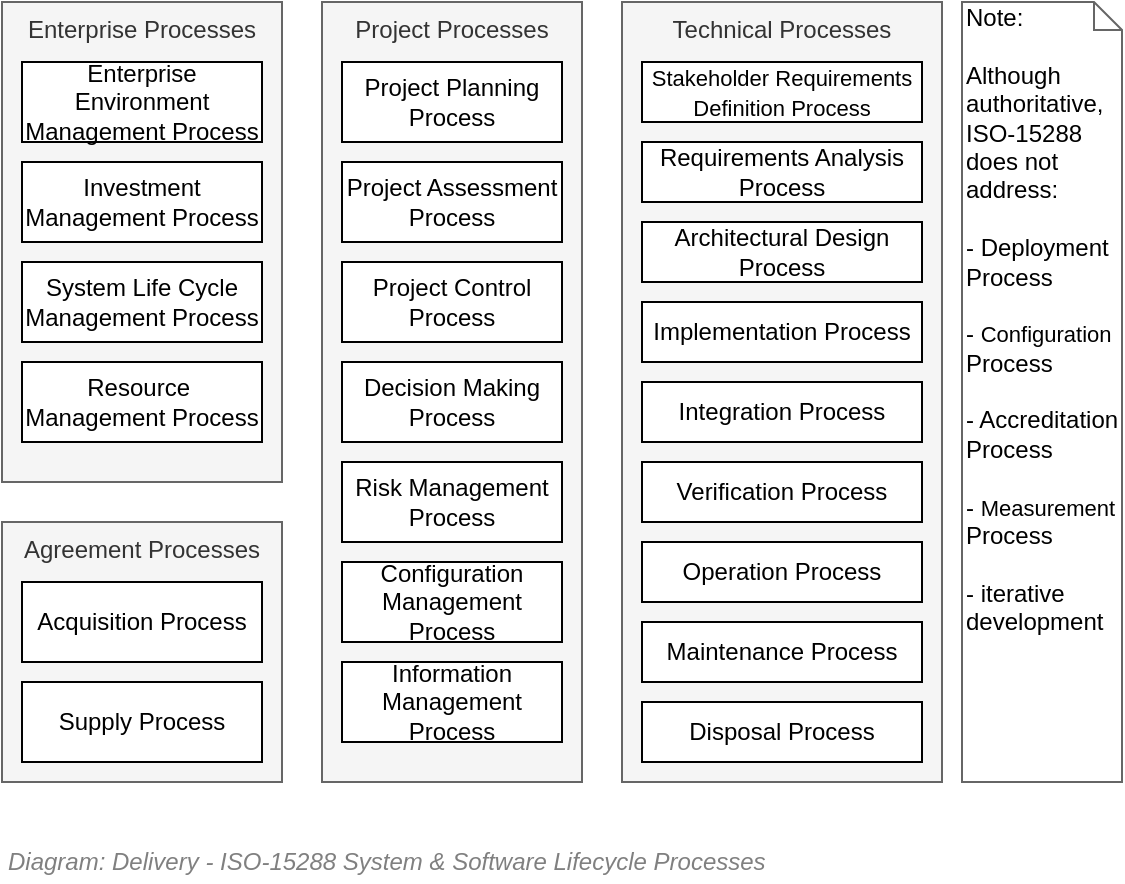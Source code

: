 <mxfile compressed="false" version="17.5.0" type="google">
  <diagram id="3J_TZWceDwHi-i7bHZRm" name="ISO-15288">
    <mxGraphModel grid="1" page="1" gridSize="10" guides="1" tooltips="1" connect="1" arrows="1" fold="1" pageScale="1" pageWidth="827" pageHeight="1169" math="0" shadow="0">
      <root>
        <mxCell id="i_HvpIMTSp6FbQCDcVzw-0" />
        <mxCell id="i_HvpIMTSp6FbQCDcVzw-1" parent="i_HvpIMTSp6FbQCDcVzw-0" />
        <mxCell id="i_HvpIMTSp6FbQCDcVzw-2" value="Enterprise Processes" style="rounded=0;whiteSpace=wrap;html=1;strokeColor=#666666;fillColor=#f5f5f5;align=center;container=1;collapsible=0;verticalAlign=top;recursiveResize=0;fontColor=#333333;" vertex="1" parent="i_HvpIMTSp6FbQCDcVzw-1">
          <mxGeometry x="120" y="200" width="140" height="240" as="geometry" />
        </mxCell>
        <mxCell id="i_HvpIMTSp6FbQCDcVzw-3" value="Enterprise Environment Management Process" style="rounded=0;whiteSpace=wrap;html=1;align=center;" vertex="1" parent="i_HvpIMTSp6FbQCDcVzw-2">
          <mxGeometry x="10" y="30" width="120" height="40" as="geometry" />
        </mxCell>
        <mxCell id="i_HvpIMTSp6FbQCDcVzw-4" value="Investment &lt;br&gt;Management Process" style="rounded=0;whiteSpace=wrap;html=1;align=center;" vertex="1" parent="i_HvpIMTSp6FbQCDcVzw-2">
          <mxGeometry x="10" y="80" width="120" height="40" as="geometry" />
        </mxCell>
        <mxCell id="i_HvpIMTSp6FbQCDcVzw-5" value="System Life Cycle &lt;br&gt;Management Process" style="rounded=0;whiteSpace=wrap;html=1;align=center;" vertex="1" parent="i_HvpIMTSp6FbQCDcVzw-2">
          <mxGeometry x="10" y="130" width="120" height="40" as="geometry" />
        </mxCell>
        <mxCell id="i_HvpIMTSp6FbQCDcVzw-6" value="Resource&amp;nbsp;&lt;br&gt;Management Process" style="rounded=0;whiteSpace=wrap;html=1;align=center;recursiveResize=0;" vertex="1" parent="i_HvpIMTSp6FbQCDcVzw-2">
          <mxGeometry x="10" y="180" width="120" height="40" as="geometry" />
        </mxCell>
        <mxCell id="i_HvpIMTSp6FbQCDcVzw-7" value="Project Processes" style="rounded=0;whiteSpace=wrap;html=1;strokeColor=#666666;fillColor=#f5f5f5;align=center;container=1;collapsible=0;verticalAlign=top;recursiveResize=0;fontColor=#333333;" vertex="1" parent="i_HvpIMTSp6FbQCDcVzw-1">
          <mxGeometry x="280" y="200" width="130" height="390" as="geometry" />
        </mxCell>
        <mxCell id="i_HvpIMTSp6FbQCDcVzw-8" value="Project Planning Process" style="rounded=0;whiteSpace=wrap;html=1;align=center;" vertex="1" parent="i_HvpIMTSp6FbQCDcVzw-7">
          <mxGeometry x="10" y="30" width="110" height="40" as="geometry" />
        </mxCell>
        <mxCell id="i_HvpIMTSp6FbQCDcVzw-9" value="Project Assessment Process" style="rounded=0;whiteSpace=wrap;html=1;align=center;" vertex="1" parent="i_HvpIMTSp6FbQCDcVzw-7">
          <mxGeometry x="10" y="80" width="110" height="40" as="geometry" />
        </mxCell>
        <mxCell id="i_HvpIMTSp6FbQCDcVzw-10" value="Project Control Process" style="rounded=0;whiteSpace=wrap;html=1;align=center;" vertex="1" parent="i_HvpIMTSp6FbQCDcVzw-7">
          <mxGeometry x="10" y="130" width="110" height="40" as="geometry" />
        </mxCell>
        <mxCell id="i_HvpIMTSp6FbQCDcVzw-11" value="Decision Making Process" style="rounded=0;whiteSpace=wrap;html=1;align=center;" vertex="1" parent="i_HvpIMTSp6FbQCDcVzw-7">
          <mxGeometry x="10" y="180" width="110" height="40" as="geometry" />
        </mxCell>
        <mxCell id="i_HvpIMTSp6FbQCDcVzw-12" value="Risk Management Process" style="rounded=0;whiteSpace=wrap;html=1;align=center;" vertex="1" parent="i_HvpIMTSp6FbQCDcVzw-7">
          <mxGeometry x="10" y="230" width="110" height="40" as="geometry" />
        </mxCell>
        <mxCell id="i_HvpIMTSp6FbQCDcVzw-13" value="Configuration Management Process" style="rounded=0;whiteSpace=wrap;html=1;align=center;" vertex="1" parent="i_HvpIMTSp6FbQCDcVzw-7">
          <mxGeometry x="10" y="280" width="110" height="40" as="geometry" />
        </mxCell>
        <mxCell id="i_HvpIMTSp6FbQCDcVzw-14" value="Information Management Process" style="rounded=0;whiteSpace=wrap;html=1;align=center;" vertex="1" parent="i_HvpIMTSp6FbQCDcVzw-7">
          <mxGeometry x="10" y="330" width="110" height="40" as="geometry" />
        </mxCell>
        <mxCell id="i_HvpIMTSp6FbQCDcVzw-15" value="Agreement Processes" style="rounded=0;whiteSpace=wrap;html=1;strokeColor=#666666;fillColor=#f5f5f5;align=center;container=1;collapsible=0;verticalAlign=top;recursiveResize=0;fontColor=#333333;" vertex="1" parent="i_HvpIMTSp6FbQCDcVzw-1">
          <mxGeometry x="120" y="460" width="140" height="130" as="geometry" />
        </mxCell>
        <mxCell id="i_HvpIMTSp6FbQCDcVzw-16" value="Acquisition Process" style="rounded=0;whiteSpace=wrap;html=1;align=center;" vertex="1" parent="i_HvpIMTSp6FbQCDcVzw-15">
          <mxGeometry x="10" y="30" width="120" height="40" as="geometry" />
        </mxCell>
        <mxCell id="i_HvpIMTSp6FbQCDcVzw-17" value="Supply Process" style="rounded=0;whiteSpace=wrap;html=1;align=center;" vertex="1" parent="i_HvpIMTSp6FbQCDcVzw-15">
          <mxGeometry x="10" y="80" width="120" height="40" as="geometry" />
        </mxCell>
        <mxCell id="i_HvpIMTSp6FbQCDcVzw-18" value="Technical Processes" style="rounded=0;whiteSpace=wrap;html=1;strokeColor=#666666;fillColor=#f5f5f5;align=center;container=1;collapsible=0;verticalAlign=top;recursiveResize=0;fontColor=#333333;" vertex="1" parent="i_HvpIMTSp6FbQCDcVzw-1">
          <mxGeometry x="430" y="200" width="160" height="390" as="geometry" />
        </mxCell>
        <mxCell id="i_HvpIMTSp6FbQCDcVzw-19" value="&lt;font style=&quot;font-size: 11px&quot;&gt;Stakeholder Requirements Definition Process&lt;/font&gt;" style="rounded=0;whiteSpace=wrap;html=1;align=center;" vertex="1" parent="i_HvpIMTSp6FbQCDcVzw-18">
          <mxGeometry x="10" y="30" width="140" height="30" as="geometry" />
        </mxCell>
        <mxCell id="i_HvpIMTSp6FbQCDcVzw-20" value="Requirements Analysis Process" style="rounded=0;whiteSpace=wrap;html=1;align=center;" vertex="1" parent="i_HvpIMTSp6FbQCDcVzw-18">
          <mxGeometry x="10" y="70" width="140" height="30" as="geometry" />
        </mxCell>
        <mxCell id="i_HvpIMTSp6FbQCDcVzw-21" value="Architectural Design Process" style="rounded=0;whiteSpace=wrap;html=1;align=center;" vertex="1" parent="i_HvpIMTSp6FbQCDcVzw-18">
          <mxGeometry x="10" y="110" width="140" height="30" as="geometry" />
        </mxCell>
        <mxCell id="i_HvpIMTSp6FbQCDcVzw-22" value="Implementation Process" style="rounded=0;whiteSpace=wrap;html=1;align=center;recursiveResize=0;" vertex="1" parent="i_HvpIMTSp6FbQCDcVzw-18">
          <mxGeometry x="10" y="150" width="140" height="30" as="geometry" />
        </mxCell>
        <mxCell id="i_HvpIMTSp6FbQCDcVzw-23" value="Integration Process" style="rounded=0;whiteSpace=wrap;html=1;align=center;recursiveResize=0;" vertex="1" parent="i_HvpIMTSp6FbQCDcVzw-18">
          <mxGeometry x="10" y="190" width="140" height="30" as="geometry" />
        </mxCell>
        <mxCell id="i_HvpIMTSp6FbQCDcVzw-24" value="Verification Process" style="rounded=0;whiteSpace=wrap;html=1;align=center;recursiveResize=0;" vertex="1" parent="i_HvpIMTSp6FbQCDcVzw-18">
          <mxGeometry x="10" y="230" width="140" height="30" as="geometry" />
        </mxCell>
        <mxCell id="i_HvpIMTSp6FbQCDcVzw-25" value="Operation Process" style="rounded=0;whiteSpace=wrap;html=1;align=center;recursiveResize=0;" vertex="1" parent="i_HvpIMTSp6FbQCDcVzw-18">
          <mxGeometry x="10" y="270" width="140" height="30" as="geometry" />
        </mxCell>
        <mxCell id="i_HvpIMTSp6FbQCDcVzw-26" value="Maintenance Process" style="rounded=0;whiteSpace=wrap;html=1;align=center;recursiveResize=0;" vertex="1" parent="i_HvpIMTSp6FbQCDcVzw-18">
          <mxGeometry x="10" y="310" width="140" height="30" as="geometry" />
        </mxCell>
        <mxCell id="i_HvpIMTSp6FbQCDcVzw-27" value="Disposal Process" style="rounded=0;whiteSpace=wrap;html=1;align=center;recursiveResize=0;" vertex="1" parent="i_HvpIMTSp6FbQCDcVzw-18">
          <mxGeometry x="10" y="350" width="140" height="30" as="geometry" />
        </mxCell>
        <mxCell id="i_HvpIMTSp6FbQCDcVzw-28" value="Note:&lt;br&gt;&lt;br&gt;Although authoritative, ISO-15288 does not address:&amp;nbsp;&amp;nbsp;&lt;br&gt;&lt;br&gt;- Deployment Process&lt;br&gt;&lt;br&gt;- &lt;font style=&quot;font-size: 11px&quot;&gt;Configuration&lt;/font&gt; Process&lt;br&gt;&lt;br&gt;- Accreditation Process&lt;br&gt;&lt;br&gt;- &lt;font style=&quot;font-size: 11px&quot;&gt;Measurement&lt;/font&gt; Process&lt;br&gt;&lt;br&gt;- iterative development" style="shape=note;whiteSpace=wrap;html=1;size=14;verticalAlign=top;align=left;spacingTop=-6;strokeColor=#666666;fillColor=none;" vertex="1" parent="i_HvpIMTSp6FbQCDcVzw-1">
          <mxGeometry x="600" y="200" width="80" height="390" as="geometry" />
        </mxCell>
        <mxCell id="i_HvpIMTSp6FbQCDcVzw-29" value="&lt;font style=&quot;font-size: 12px&quot;&gt;Diagram: Delivery - ISO-15288 System &amp;amp; Software Lifecycle Processes&lt;/font&gt;" style="text;strokeColor=none;fillColor=none;html=1;fontSize=12;fontStyle=2;verticalAlign=middle;align=left;shadow=0;glass=0;comic=0;opacity=30;fontColor=#808080;" vertex="1" parent="i_HvpIMTSp6FbQCDcVzw-1">
          <mxGeometry x="121" y="620" width="558" height="20" as="geometry" />
        </mxCell>
      </root>
    </mxGraphModel>
  </diagram>
</mxfile>
